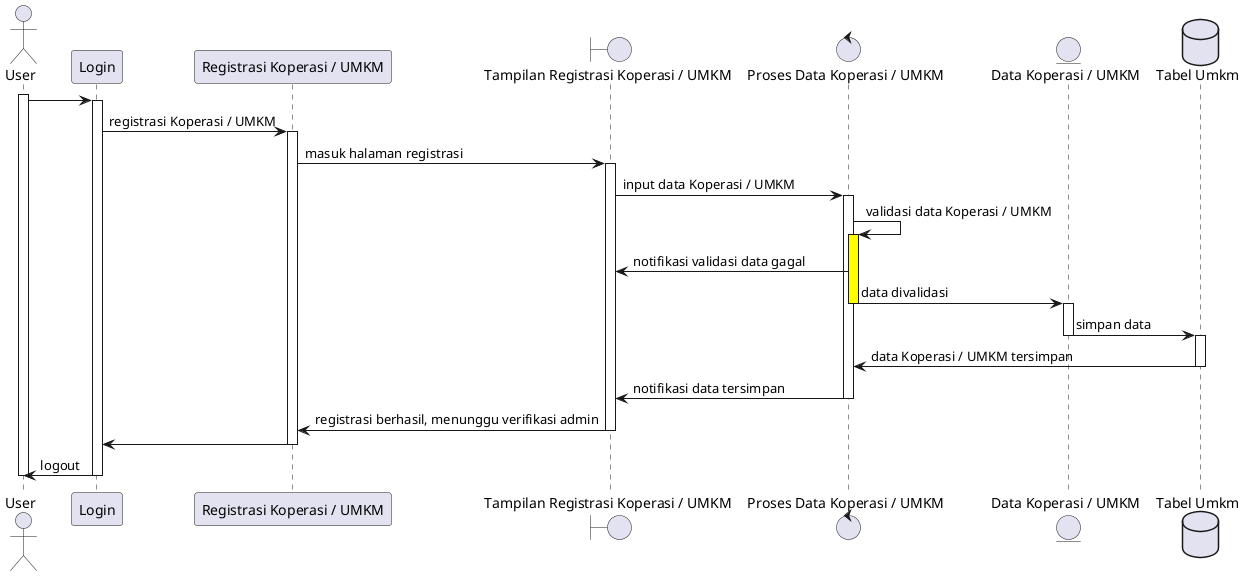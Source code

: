 @startuml

' Declare
actor User
participant Login
participant "Registrasi Koperasi / UMKM" as Register
boundary "Tampilan Registrasi Koperasi / UMKM" as registration_page
control "Proses Data Koperasi / UMKM" as umkm_data_process
entity "Data Koperasi / UMKM" as user_data
database "Tabel Umkm" as db_umkm



' Flow
activate User
User -> Login
activate Login

Login -> Register : registrasi Koperasi / UMKM
activate Register

Register -> registration_page : masuk halaman registrasi
activate registration_page

registration_page -> umkm_data_process : input data Koperasi / UMKM
activate umkm_data_process
umkm_data_process -> umkm_data_process : validasi data Koperasi / UMKM
activate umkm_data_process #Yellow
umkm_data_process -> registration_page : notifikasi validasi data gagal

umkm_data_process -> user_data : data divalidasi
deactivate umkm_data_process
activate user_data
user_data -> db_umkm : simpan data
deactivate user_data
activate db_umkm
db_umkm -> umkm_data_process : data Koperasi / UMKM tersimpan
deactivate db_umkm
umkm_data_process -> registration_page : notifikasi data tersimpan
deactivate umkm_data_process

registration_page -> Register : registrasi berhasil, menunggu verifikasi admin
deactivate registration_page

Register -> Login
deactivate Register
Login -> User : logout
deactivate Login
deactivate User


@enduml